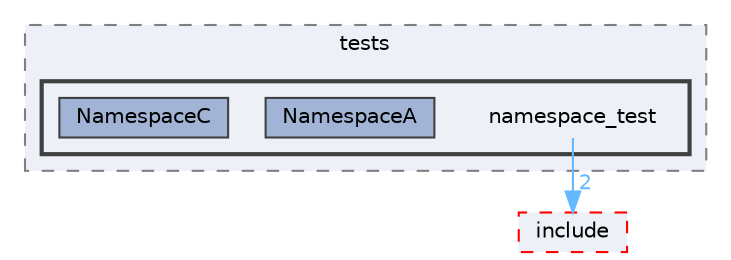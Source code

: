 digraph "flatbuffers/tests/namespace_test"
{
 // LATEX_PDF_SIZE
  bgcolor="transparent";
  edge [fontname=Helvetica,fontsize=10,labelfontname=Helvetica,labelfontsize=10];
  node [fontname=Helvetica,fontsize=10,shape=box,height=0.2,width=0.4];
  compound=true
  subgraph clusterdir_8a29680ac58f070fa77498b7cfb0e5d9 {
    graph [ bgcolor="#edf0f7", pencolor="grey50", label="tests", fontname=Helvetica,fontsize=10 style="filled,dashed", URL="dir_8a29680ac58f070fa77498b7cfb0e5d9.html",tooltip=""]
  subgraph clusterdir_c48857234d44ab58b5673e1d72a8740a {
    graph [ bgcolor="#edf0f7", pencolor="grey25", label="", fontname=Helvetica,fontsize=10 style="filled,bold", URL="dir_c48857234d44ab58b5673e1d72a8740a.html",tooltip=""]
    dir_c48857234d44ab58b5673e1d72a8740a [shape=plaintext, label="namespace_test"];
  dir_0f186542f196cd3fe1317bc273e2aec6 [label="NamespaceA", fillcolor="#a2b4d6", color="grey25", style="filled", URL="dir_0f186542f196cd3fe1317bc273e2aec6.html",tooltip=""];
  dir_66177063ffd04593cf9700f1d3ac345c [label="NamespaceC", fillcolor="#a2b4d6", color="grey25", style="filled", URL="dir_66177063ffd04593cf9700f1d3ac345c.html",tooltip=""];
  }
  }
  dir_1070400e4fc31576c7133789377210a4 [label="include", fillcolor="#edf0f7", color="red", style="filled,dashed", URL="dir_1070400e4fc31576c7133789377210a4.html",tooltip=""];
  dir_c48857234d44ab58b5673e1d72a8740a->dir_1070400e4fc31576c7133789377210a4 [headlabel="2", labeldistance=1.5 headhref="dir_000144_000117.html" href="dir_000144_000117.html" color="steelblue1" fontcolor="steelblue1"];
}
